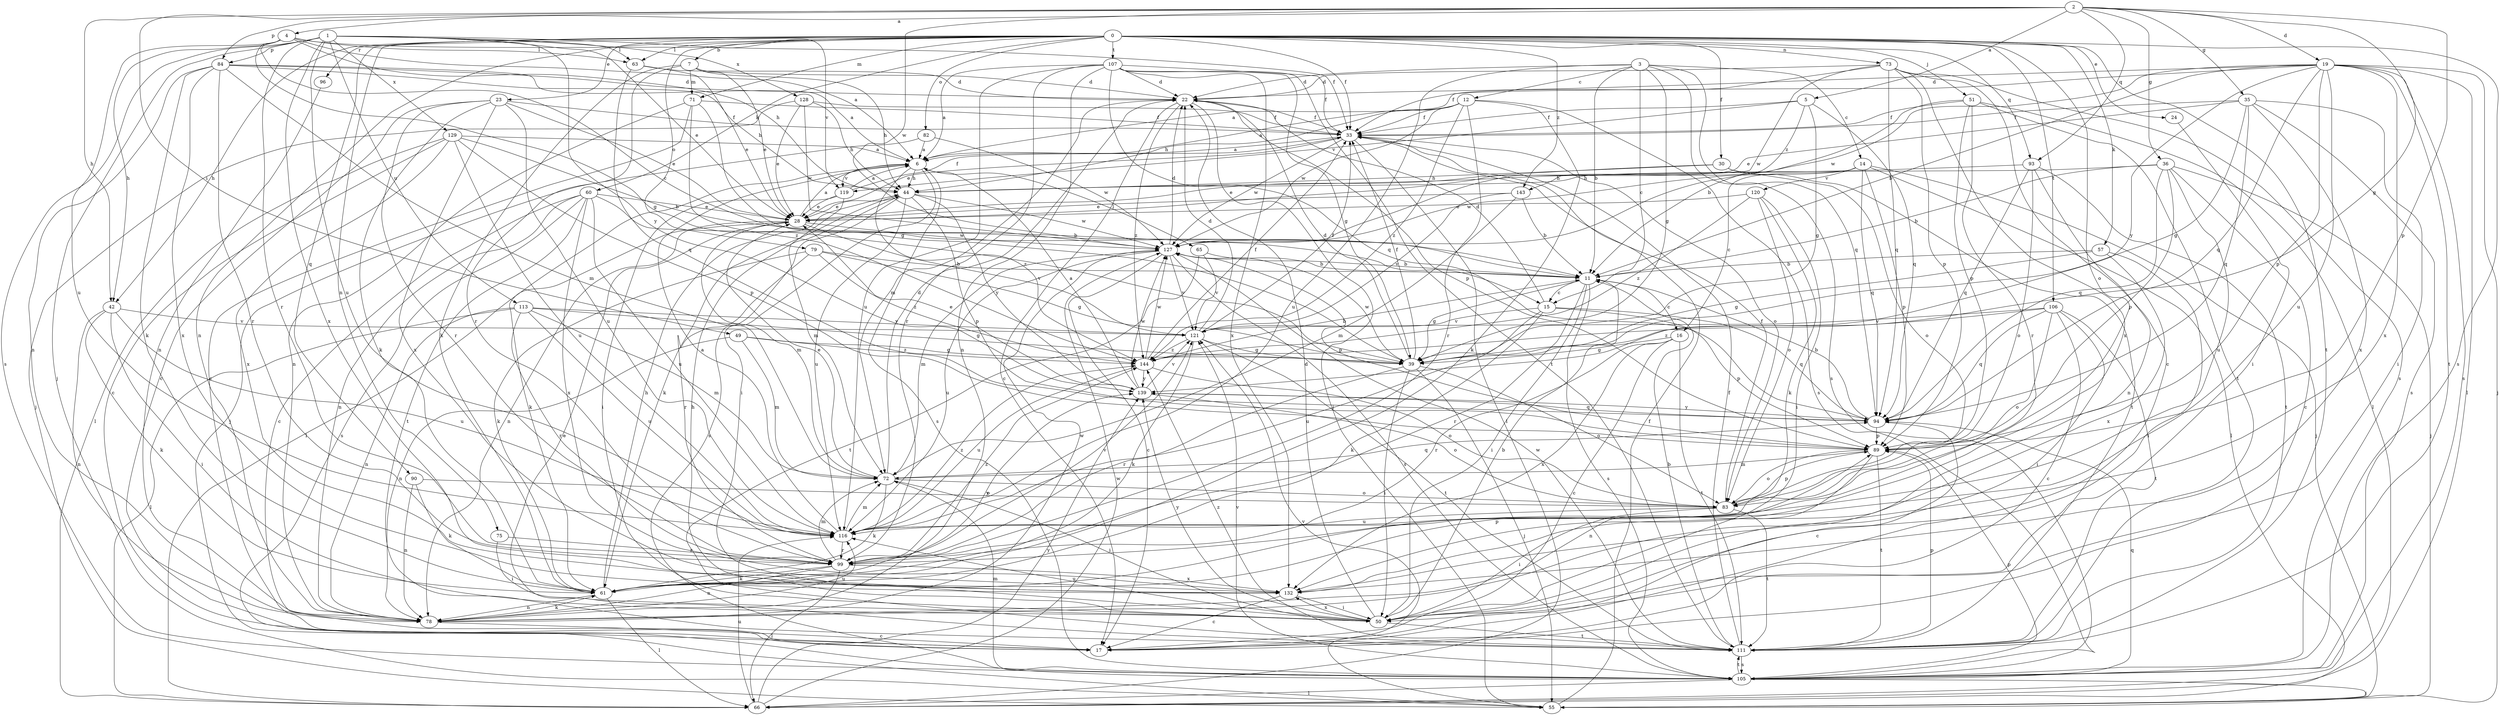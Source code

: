 strict digraph  {
0;
1;
2;
3;
4;
5;
6;
7;
11;
12;
14;
15;
16;
17;
19;
22;
23;
24;
28;
30;
33;
35;
36;
39;
42;
44;
49;
50;
51;
55;
57;
60;
61;
63;
65;
66;
71;
72;
73;
75;
78;
79;
82;
83;
84;
89;
90;
93;
94;
96;
99;
105;
106;
107;
111;
113;
116;
119;
120;
121;
127;
128;
129;
132;
139;
143;
144;
0 -> 7  [label=b];
0 -> 23  [label=e];
0 -> 24  [label=e];
0 -> 30  [label=f];
0 -> 33  [label=f];
0 -> 42  [label=h];
0 -> 51  [label=j];
0 -> 57  [label=k];
0 -> 60  [label=k];
0 -> 63  [label=l];
0 -> 71  [label=m];
0 -> 73  [label=n];
0 -> 75  [label=n];
0 -> 78  [label=n];
0 -> 79  [label=o];
0 -> 82  [label=o];
0 -> 83  [label=o];
0 -> 90  [label=q];
0 -> 93  [label=q];
0 -> 96  [label=r];
0 -> 105  [label=s];
0 -> 106  [label=t];
0 -> 107  [label=t];
0 -> 111  [label=t];
0 -> 143  [label=z];
1 -> 28  [label=e];
1 -> 55  [label=j];
1 -> 63  [label=l];
1 -> 84  [label=p];
1 -> 99  [label=r];
1 -> 105  [label=s];
1 -> 113  [label=u];
1 -> 116  [label=u];
1 -> 119  [label=v];
1 -> 128  [label=x];
1 -> 129  [label=x];
1 -> 132  [label=x];
1 -> 139  [label=y];
2 -> 4  [label=a];
2 -> 5  [label=a];
2 -> 19  [label=d];
2 -> 35  [label=g];
2 -> 36  [label=g];
2 -> 39  [label=g];
2 -> 42  [label=h];
2 -> 49  [label=i];
2 -> 84  [label=p];
2 -> 89  [label=p];
2 -> 93  [label=q];
2 -> 127  [label=w];
3 -> 11  [label=b];
3 -> 12  [label=c];
3 -> 14  [label=c];
3 -> 15  [label=c];
3 -> 22  [label=d];
3 -> 39  [label=g];
3 -> 94  [label=q];
3 -> 105  [label=s];
3 -> 116  [label=u];
4 -> 6  [label=a];
4 -> 15  [label=c];
4 -> 33  [label=f];
4 -> 39  [label=g];
4 -> 42  [label=h];
4 -> 44  [label=h];
4 -> 63  [label=l];
4 -> 116  [label=u];
5 -> 33  [label=f];
5 -> 39  [label=g];
5 -> 94  [label=q];
5 -> 119  [label=v];
5 -> 143  [label=z];
6 -> 44  [label=h];
6 -> 50  [label=i];
6 -> 65  [label=l];
6 -> 66  [label=l];
6 -> 105  [label=s];
6 -> 119  [label=v];
6 -> 144  [label=z];
7 -> 22  [label=d];
7 -> 28  [label=e];
7 -> 44  [label=h];
7 -> 61  [label=k];
7 -> 71  [label=m];
7 -> 99  [label=r];
11 -> 15  [label=c];
11 -> 16  [label=c];
11 -> 39  [label=g];
11 -> 50  [label=i];
11 -> 99  [label=r];
11 -> 105  [label=s];
12 -> 6  [label=a];
12 -> 33  [label=f];
12 -> 44  [label=h];
12 -> 61  [label=k];
12 -> 99  [label=r];
12 -> 105  [label=s];
12 -> 127  [label=w];
12 -> 144  [label=z];
14 -> 16  [label=c];
14 -> 55  [label=j];
14 -> 66  [label=l];
14 -> 89  [label=p];
14 -> 94  [label=q];
14 -> 120  [label=v];
14 -> 127  [label=w];
15 -> 22  [label=d];
15 -> 61  [label=k];
15 -> 89  [label=p];
15 -> 94  [label=q];
15 -> 116  [label=u];
15 -> 121  [label=v];
16 -> 17  [label=c];
16 -> 39  [label=g];
16 -> 99  [label=r];
16 -> 111  [label=t];
16 -> 132  [label=x];
19 -> 6  [label=a];
19 -> 11  [label=b];
19 -> 22  [label=d];
19 -> 55  [label=j];
19 -> 66  [label=l];
19 -> 89  [label=p];
19 -> 94  [label=q];
19 -> 105  [label=s];
19 -> 111  [label=t];
19 -> 116  [label=u];
19 -> 127  [label=w];
19 -> 132  [label=x];
19 -> 139  [label=y];
22 -> 17  [label=c];
22 -> 33  [label=f];
22 -> 55  [label=j];
22 -> 72  [label=m];
22 -> 89  [label=p];
22 -> 144  [label=z];
23 -> 17  [label=c];
23 -> 28  [label=e];
23 -> 33  [label=f];
23 -> 61  [label=k];
23 -> 99  [label=r];
23 -> 116  [label=u];
23 -> 132  [label=x];
24 -> 50  [label=i];
28 -> 6  [label=a];
28 -> 61  [label=k];
28 -> 72  [label=m];
28 -> 78  [label=n];
28 -> 121  [label=v];
28 -> 127  [label=w];
30 -> 28  [label=e];
30 -> 44  [label=h];
30 -> 83  [label=o];
30 -> 111  [label=t];
33 -> 6  [label=a];
33 -> 28  [label=e];
33 -> 66  [label=l];
33 -> 83  [label=o];
33 -> 127  [label=w];
35 -> 28  [label=e];
35 -> 33  [label=f];
35 -> 39  [label=g];
35 -> 50  [label=i];
35 -> 94  [label=q];
35 -> 105  [label=s];
35 -> 132  [label=x];
36 -> 11  [label=b];
36 -> 17  [label=c];
36 -> 44  [label=h];
36 -> 55  [label=j];
36 -> 89  [label=p];
36 -> 94  [label=q];
36 -> 116  [label=u];
39 -> 22  [label=d];
39 -> 33  [label=f];
39 -> 50  [label=i];
39 -> 55  [label=j];
39 -> 83  [label=o];
39 -> 99  [label=r];
39 -> 127  [label=w];
42 -> 50  [label=i];
42 -> 61  [label=k];
42 -> 78  [label=n];
42 -> 116  [label=u];
42 -> 121  [label=v];
44 -> 28  [label=e];
44 -> 61  [label=k];
44 -> 89  [label=p];
44 -> 105  [label=s];
44 -> 116  [label=u];
44 -> 127  [label=w];
44 -> 139  [label=y];
49 -> 39  [label=g];
49 -> 72  [label=m];
49 -> 78  [label=n];
49 -> 144  [label=z];
50 -> 11  [label=b];
50 -> 22  [label=d];
50 -> 44  [label=h];
50 -> 111  [label=t];
50 -> 116  [label=u];
50 -> 132  [label=x];
50 -> 139  [label=y];
51 -> 11  [label=b];
51 -> 33  [label=f];
51 -> 66  [label=l];
51 -> 89  [label=p];
51 -> 99  [label=r];
51 -> 111  [label=t];
55 -> 33  [label=f];
55 -> 121  [label=v];
57 -> 11  [label=b];
57 -> 39  [label=g];
57 -> 50  [label=i];
57 -> 132  [label=x];
60 -> 11  [label=b];
60 -> 17  [label=c];
60 -> 28  [label=e];
60 -> 78  [label=n];
60 -> 105  [label=s];
60 -> 111  [label=t];
60 -> 116  [label=u];
60 -> 132  [label=x];
61 -> 44  [label=h];
61 -> 66  [label=l];
61 -> 78  [label=n];
61 -> 89  [label=p];
61 -> 139  [label=y];
63 -> 22  [label=d];
63 -> 28  [label=e];
63 -> 94  [label=q];
65 -> 11  [label=b];
65 -> 111  [label=t];
65 -> 121  [label=v];
66 -> 116  [label=u];
66 -> 127  [label=w];
66 -> 139  [label=y];
71 -> 17  [label=c];
71 -> 33  [label=f];
71 -> 39  [label=g];
71 -> 78  [label=n];
71 -> 144  [label=z];
72 -> 22  [label=d];
72 -> 28  [label=e];
72 -> 50  [label=i];
72 -> 61  [label=k];
72 -> 83  [label=o];
72 -> 94  [label=q];
73 -> 17  [label=c];
73 -> 22  [label=d];
73 -> 33  [label=f];
73 -> 89  [label=p];
73 -> 94  [label=q];
73 -> 105  [label=s];
73 -> 127  [label=w];
73 -> 132  [label=x];
75 -> 50  [label=i];
75 -> 99  [label=r];
78 -> 17  [label=c];
78 -> 61  [label=k];
78 -> 116  [label=u];
78 -> 127  [label=w];
79 -> 11  [label=b];
79 -> 39  [label=g];
79 -> 61  [label=k];
79 -> 99  [label=r];
79 -> 144  [label=z];
82 -> 6  [label=a];
82 -> 55  [label=j];
82 -> 127  [label=w];
83 -> 33  [label=f];
83 -> 50  [label=i];
83 -> 89  [label=p];
83 -> 111  [label=t];
83 -> 116  [label=u];
84 -> 6  [label=a];
84 -> 22  [label=d];
84 -> 44  [label=h];
84 -> 61  [label=k];
84 -> 72  [label=m];
84 -> 78  [label=n];
84 -> 99  [label=r];
84 -> 132  [label=x];
89 -> 72  [label=m];
89 -> 78  [label=n];
89 -> 83  [label=o];
89 -> 111  [label=t];
90 -> 61  [label=k];
90 -> 78  [label=n];
90 -> 83  [label=o];
93 -> 44  [label=h];
93 -> 78  [label=n];
93 -> 83  [label=o];
93 -> 94  [label=q];
93 -> 111  [label=t];
94 -> 11  [label=b];
94 -> 17  [label=c];
94 -> 89  [label=p];
94 -> 139  [label=y];
96 -> 78  [label=n];
99 -> 61  [label=k];
99 -> 66  [label=l];
99 -> 72  [label=m];
99 -> 78  [label=n];
99 -> 121  [label=v];
99 -> 132  [label=x];
99 -> 144  [label=z];
105 -> 55  [label=j];
105 -> 66  [label=l];
105 -> 72  [label=m];
105 -> 89  [label=p];
105 -> 94  [label=q];
105 -> 111  [label=t];
105 -> 121  [label=v];
106 -> 17  [label=c];
106 -> 50  [label=i];
106 -> 83  [label=o];
106 -> 94  [label=q];
106 -> 111  [label=t];
106 -> 121  [label=v];
106 -> 144  [label=z];
107 -> 6  [label=a];
107 -> 22  [label=d];
107 -> 33  [label=f];
107 -> 39  [label=g];
107 -> 78  [label=n];
107 -> 94  [label=q];
107 -> 99  [label=r];
107 -> 111  [label=t];
107 -> 116  [label=u];
107 -> 132  [label=x];
111 -> 11  [label=b];
111 -> 28  [label=e];
111 -> 33  [label=f];
111 -> 89  [label=p];
111 -> 105  [label=s];
111 -> 127  [label=w];
111 -> 144  [label=z];
113 -> 39  [label=g];
113 -> 66  [label=l];
113 -> 72  [label=m];
113 -> 78  [label=n];
113 -> 99  [label=r];
113 -> 116  [label=u];
113 -> 121  [label=v];
116 -> 6  [label=a];
116 -> 72  [label=m];
116 -> 99  [label=r];
116 -> 144  [label=z];
119 -> 6  [label=a];
119 -> 28  [label=e];
119 -> 33  [label=f];
119 -> 50  [label=i];
119 -> 72  [label=m];
120 -> 28  [label=e];
120 -> 50  [label=i];
120 -> 61  [label=k];
120 -> 83  [label=o];
120 -> 144  [label=z];
121 -> 22  [label=d];
121 -> 33  [label=f];
121 -> 39  [label=g];
121 -> 61  [label=k];
121 -> 111  [label=t];
121 -> 144  [label=z];
127 -> 11  [label=b];
127 -> 17  [label=c];
127 -> 22  [label=d];
127 -> 72  [label=m];
127 -> 89  [label=p];
127 -> 105  [label=s];
127 -> 116  [label=u];
127 -> 121  [label=v];
128 -> 28  [label=e];
128 -> 33  [label=f];
128 -> 44  [label=h];
128 -> 55  [label=j];
128 -> 127  [label=w];
129 -> 6  [label=a];
129 -> 11  [label=b];
129 -> 17  [label=c];
129 -> 66  [label=l];
129 -> 89  [label=p];
129 -> 116  [label=u];
129 -> 132  [label=x];
132 -> 17  [label=c];
132 -> 50  [label=i];
139 -> 6  [label=a];
139 -> 28  [label=e];
139 -> 83  [label=o];
139 -> 94  [label=q];
139 -> 121  [label=v];
139 -> 127  [label=w];
143 -> 11  [label=b];
143 -> 28  [label=e];
143 -> 72  [label=m];
143 -> 121  [label=v];
144 -> 11  [label=b];
144 -> 33  [label=f];
144 -> 83  [label=o];
144 -> 116  [label=u];
144 -> 127  [label=w];
144 -> 139  [label=y];
}
